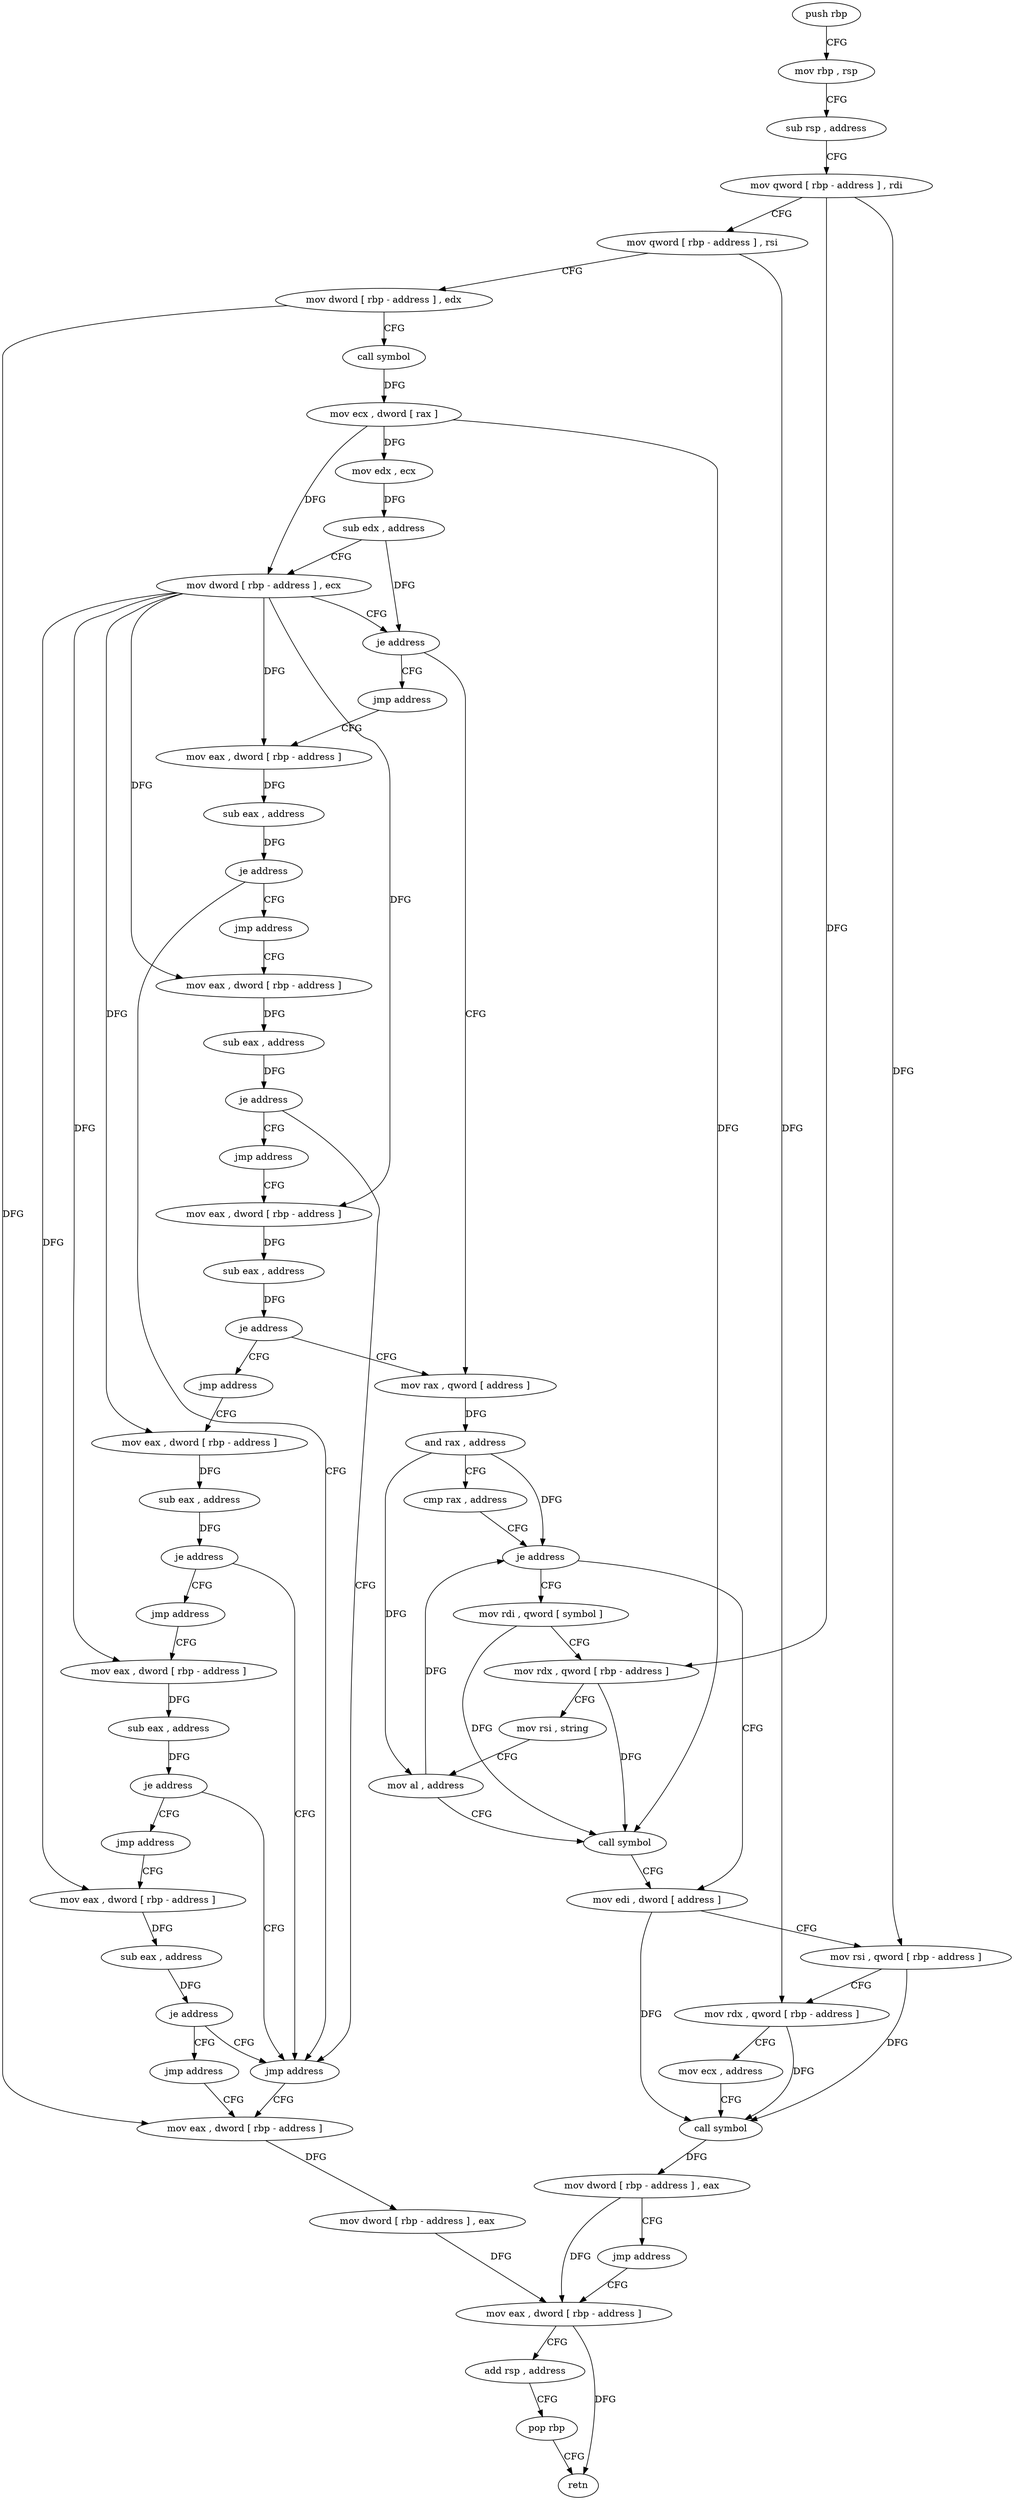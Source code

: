 digraph "func" {
"4245088" [label = "push rbp" ]
"4245089" [label = "mov rbp , rsp" ]
"4245092" [label = "sub rsp , address" ]
"4245096" [label = "mov qword [ rbp - address ] , rdi" ]
"4245100" [label = "mov qword [ rbp - address ] , rsi" ]
"4245104" [label = "mov dword [ rbp - address ] , edx" ]
"4245107" [label = "call symbol" ]
"4245112" [label = "mov ecx , dword [ rax ]" ]
"4245114" [label = "mov edx , ecx" ]
"4245116" [label = "sub edx , address" ]
"4245119" [label = "mov dword [ rbp - address ] , ecx" ]
"4245122" [label = "je address" ]
"4245235" [label = "mov rax , qword [ address ]" ]
"4245128" [label = "jmp address" ]
"4245243" [label = "and rax , address" ]
"4245249" [label = "cmp rax , address" ]
"4245253" [label = "je address" ]
"4245288" [label = "mov edi , dword [ address ]" ]
"4245259" [label = "mov rdi , qword [ symbol ]" ]
"4245133" [label = "mov eax , dword [ rbp - address ]" ]
"4245295" [label = "mov rsi , qword [ rbp - address ]" ]
"4245299" [label = "mov rdx , qword [ rbp - address ]" ]
"4245303" [label = "mov ecx , address" ]
"4245308" [label = "call symbol" ]
"4245313" [label = "mov dword [ rbp - address ] , eax" ]
"4245316" [label = "jmp address" ]
"4245332" [label = "mov eax , dword [ rbp - address ]" ]
"4245267" [label = "mov rdx , qword [ rbp - address ]" ]
"4245271" [label = "mov rsi , string" ]
"4245281" [label = "mov al , address" ]
"4245283" [label = "call symbol" ]
"4245136" [label = "sub eax , address" ]
"4245139" [label = "je address" ]
"4245321" [label = "jmp address" ]
"4245145" [label = "jmp address" ]
"4245335" [label = "add rsp , address" ]
"4245339" [label = "pop rbp" ]
"4245340" [label = "retn" ]
"4245326" [label = "mov eax , dword [ rbp - address ]" ]
"4245150" [label = "mov eax , dword [ rbp - address ]" ]
"4245329" [label = "mov dword [ rbp - address ] , eax" ]
"4245153" [label = "sub eax , address" ]
"4245156" [label = "je address" ]
"4245162" [label = "jmp address" ]
"4245167" [label = "mov eax , dword [ rbp - address ]" ]
"4245170" [label = "sub eax , address" ]
"4245173" [label = "je address" ]
"4245179" [label = "jmp address" ]
"4245184" [label = "mov eax , dword [ rbp - address ]" ]
"4245187" [label = "sub eax , address" ]
"4245190" [label = "je address" ]
"4245196" [label = "jmp address" ]
"4245201" [label = "mov eax , dword [ rbp - address ]" ]
"4245204" [label = "sub eax , address" ]
"4245207" [label = "je address" ]
"4245213" [label = "jmp address" ]
"4245218" [label = "mov eax , dword [ rbp - address ]" ]
"4245221" [label = "sub eax , address" ]
"4245224" [label = "je address" ]
"4245230" [label = "jmp address" ]
"4245088" -> "4245089" [ label = "CFG" ]
"4245089" -> "4245092" [ label = "CFG" ]
"4245092" -> "4245096" [ label = "CFG" ]
"4245096" -> "4245100" [ label = "CFG" ]
"4245096" -> "4245295" [ label = "DFG" ]
"4245096" -> "4245267" [ label = "DFG" ]
"4245100" -> "4245104" [ label = "CFG" ]
"4245100" -> "4245299" [ label = "DFG" ]
"4245104" -> "4245107" [ label = "CFG" ]
"4245104" -> "4245326" [ label = "DFG" ]
"4245107" -> "4245112" [ label = "DFG" ]
"4245112" -> "4245114" [ label = "DFG" ]
"4245112" -> "4245119" [ label = "DFG" ]
"4245112" -> "4245283" [ label = "DFG" ]
"4245114" -> "4245116" [ label = "DFG" ]
"4245116" -> "4245119" [ label = "CFG" ]
"4245116" -> "4245122" [ label = "DFG" ]
"4245119" -> "4245122" [ label = "CFG" ]
"4245119" -> "4245133" [ label = "DFG" ]
"4245119" -> "4245150" [ label = "DFG" ]
"4245119" -> "4245167" [ label = "DFG" ]
"4245119" -> "4245184" [ label = "DFG" ]
"4245119" -> "4245201" [ label = "DFG" ]
"4245119" -> "4245218" [ label = "DFG" ]
"4245122" -> "4245235" [ label = "CFG" ]
"4245122" -> "4245128" [ label = "CFG" ]
"4245235" -> "4245243" [ label = "DFG" ]
"4245128" -> "4245133" [ label = "CFG" ]
"4245243" -> "4245249" [ label = "CFG" ]
"4245243" -> "4245253" [ label = "DFG" ]
"4245243" -> "4245281" [ label = "DFG" ]
"4245249" -> "4245253" [ label = "CFG" ]
"4245253" -> "4245288" [ label = "CFG" ]
"4245253" -> "4245259" [ label = "CFG" ]
"4245288" -> "4245295" [ label = "CFG" ]
"4245288" -> "4245308" [ label = "DFG" ]
"4245259" -> "4245267" [ label = "CFG" ]
"4245259" -> "4245283" [ label = "DFG" ]
"4245133" -> "4245136" [ label = "DFG" ]
"4245295" -> "4245299" [ label = "CFG" ]
"4245295" -> "4245308" [ label = "DFG" ]
"4245299" -> "4245303" [ label = "CFG" ]
"4245299" -> "4245308" [ label = "DFG" ]
"4245303" -> "4245308" [ label = "CFG" ]
"4245308" -> "4245313" [ label = "DFG" ]
"4245313" -> "4245316" [ label = "CFG" ]
"4245313" -> "4245332" [ label = "DFG" ]
"4245316" -> "4245332" [ label = "CFG" ]
"4245332" -> "4245335" [ label = "CFG" ]
"4245332" -> "4245340" [ label = "DFG" ]
"4245267" -> "4245271" [ label = "CFG" ]
"4245267" -> "4245283" [ label = "DFG" ]
"4245271" -> "4245281" [ label = "CFG" ]
"4245281" -> "4245283" [ label = "CFG" ]
"4245281" -> "4245253" [ label = "DFG" ]
"4245283" -> "4245288" [ label = "CFG" ]
"4245136" -> "4245139" [ label = "DFG" ]
"4245139" -> "4245321" [ label = "CFG" ]
"4245139" -> "4245145" [ label = "CFG" ]
"4245321" -> "4245326" [ label = "CFG" ]
"4245145" -> "4245150" [ label = "CFG" ]
"4245335" -> "4245339" [ label = "CFG" ]
"4245339" -> "4245340" [ label = "CFG" ]
"4245326" -> "4245329" [ label = "DFG" ]
"4245150" -> "4245153" [ label = "DFG" ]
"4245329" -> "4245332" [ label = "DFG" ]
"4245153" -> "4245156" [ label = "DFG" ]
"4245156" -> "4245321" [ label = "CFG" ]
"4245156" -> "4245162" [ label = "CFG" ]
"4245162" -> "4245167" [ label = "CFG" ]
"4245167" -> "4245170" [ label = "DFG" ]
"4245170" -> "4245173" [ label = "DFG" ]
"4245173" -> "4245235" [ label = "CFG" ]
"4245173" -> "4245179" [ label = "CFG" ]
"4245179" -> "4245184" [ label = "CFG" ]
"4245184" -> "4245187" [ label = "DFG" ]
"4245187" -> "4245190" [ label = "DFG" ]
"4245190" -> "4245321" [ label = "CFG" ]
"4245190" -> "4245196" [ label = "CFG" ]
"4245196" -> "4245201" [ label = "CFG" ]
"4245201" -> "4245204" [ label = "DFG" ]
"4245204" -> "4245207" [ label = "DFG" ]
"4245207" -> "4245321" [ label = "CFG" ]
"4245207" -> "4245213" [ label = "CFG" ]
"4245213" -> "4245218" [ label = "CFG" ]
"4245218" -> "4245221" [ label = "DFG" ]
"4245221" -> "4245224" [ label = "DFG" ]
"4245224" -> "4245321" [ label = "CFG" ]
"4245224" -> "4245230" [ label = "CFG" ]
"4245230" -> "4245326" [ label = "CFG" ]
}
